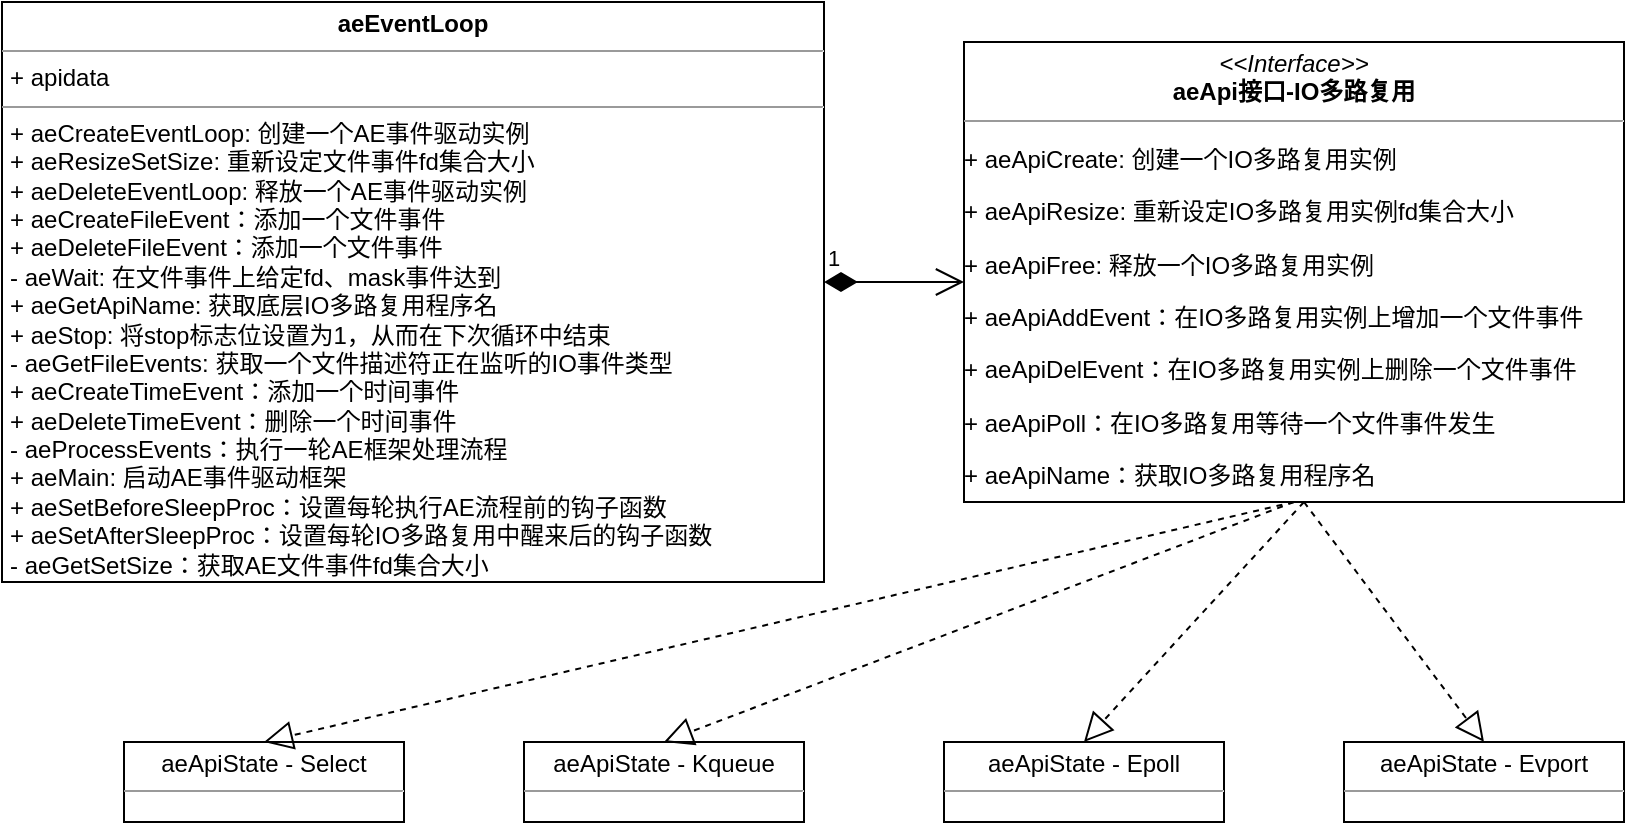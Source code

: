 <mxfile version="10.6.3" type="github"><diagram name="Page-1" id="929967ad-93f9-6ef4-fab6-5d389245f69c"><mxGraphModel dx="727" dy="493" grid="1" gridSize="10" guides="1" tooltips="1" connect="1" arrows="1" fold="1" page="1" pageScale="1.5" pageWidth="1169" pageHeight="826" background="none" math="0" shadow="0"><root><mxCell id="0" style=";html=1;"/><mxCell id="1" style=";html=1;" parent="0"/><mxCell id="t2413LrA0g-H8oNq_Mbm-1" value="&lt;p style=&quot;margin: 0px ; margin-top: 4px ; text-align: center&quot;&gt;&lt;b&gt;aeEventLoop&lt;/b&gt;&lt;/p&gt;&lt;hr size=&quot;1&quot;&gt;&lt;p style=&quot;margin: 0px ; margin-left: 4px&quot;&gt;+ apidata&lt;/p&gt;&lt;hr size=&quot;1&quot;&gt;&lt;p style=&quot;margin: 0px ; margin-left: 4px&quot;&gt;+ aeCreateEventLoop: 创建一个AE事件驱动实例&lt;/p&gt;&lt;p style=&quot;margin: 0px ; margin-left: 4px&quot;&gt;+&amp;nbsp;&lt;span&gt;aeResizeSetSize: 重新设定文件事件fd集合大小&lt;/span&gt;&lt;/p&gt;&lt;p style=&quot;margin: 0px ; margin-left: 4px&quot;&gt;+&amp;nbsp;&lt;span&gt;aeDeleteEventLoop&lt;/span&gt;&lt;span&gt;: 释放一个AE事件驱动实例&lt;/span&gt;&lt;/p&gt;&lt;p style=&quot;margin: 0px ; margin-left: 4px&quot;&gt;&lt;span&gt;+&amp;nbsp;&lt;/span&gt;&lt;span&gt;aeCreateFileEvent：添加一个文件事件&lt;/span&gt;&lt;/p&gt;&lt;p style=&quot;margin: 0px ; margin-left: 4px&quot;&gt;+&amp;nbsp;&lt;span&gt;aeDeleteFileEvent：&lt;/span&gt;&lt;span&gt;添加一个文件事件&lt;/span&gt;&lt;/p&gt;&lt;p style=&quot;margin: 0px ; margin-left: 4px&quot;&gt;&lt;span&gt;-&amp;nbsp;&lt;/span&gt;&lt;span&gt;aeWait: 在文件事件上给定fd、mask事件达到&lt;/span&gt;&lt;/p&gt;&lt;p style=&quot;margin: 0px ; margin-left: 4px&quot;&gt;&lt;span&gt;+&amp;nbsp;&lt;/span&gt;&lt;span&gt;aeGetApiName: 获取底层IO多路复用程序名&lt;/span&gt;&lt;/p&gt;&lt;p style=&quot;margin: 0px ; margin-left: 4px&quot;&gt;&lt;span&gt;+ aeStop: 将stop标志位设置为1，从而在下次循环中结束&lt;/span&gt;&lt;/p&gt;&lt;p style=&quot;margin: 0px ; margin-left: 4px&quot;&gt;&lt;span&gt;-&amp;nbsp;&lt;/span&gt;&lt;span&gt;aeGetFileEvents:&amp;nbsp;&lt;/span&gt;&lt;span&gt;获取一个文件描述符正在监听的&lt;/span&gt;&lt;span&gt;IO&lt;/span&gt;&lt;span&gt;事件类型&lt;/span&gt;&lt;/p&gt;&lt;p style=&quot;margin: 0px ; margin-left: 4px&quot;&gt;&lt;span&gt;+&amp;nbsp;&lt;/span&gt;&lt;span&gt;aeCreateTimeEvent：添加一个时间事件&lt;/span&gt;&lt;/p&gt;&lt;p style=&quot;margin: 0px ; margin-left: 4px&quot;&gt;&lt;span&gt;+&amp;nbsp;&lt;/span&gt;&lt;span&gt;aeDeleteTimeEvent：删除一个时间事件&lt;/span&gt;&lt;/p&gt;&lt;p style=&quot;margin: 0px ; margin-left: 4px&quot;&gt;&lt;span&gt;-&amp;nbsp;&lt;/span&gt;&lt;span&gt;aeProcessEvents：执行一轮AE框架处理流程&lt;/span&gt;&lt;/p&gt;&lt;p style=&quot;margin: 0px ; margin-left: 4px&quot;&gt;&lt;span&gt;+ aeMain: 启动AE事件驱动框架&lt;/span&gt;&lt;/p&gt;&lt;p style=&quot;margin: 0px ; margin-left: 4px&quot;&gt;&lt;span&gt;+&amp;nbsp;&lt;/span&gt;&lt;span&gt;aeSetBeforeSleepProc：设置每轮执行AE流程前的钩子函数&lt;/span&gt;&lt;/p&gt;&lt;p style=&quot;margin: 0px ; margin-left: 4px&quot;&gt;&lt;span&gt;+&amp;nbsp;&lt;/span&gt;&lt;span&gt;aeSetAfterSleepProc：设置每轮IO多路复用中醒来后的钩子函数&lt;/span&gt;&lt;/p&gt;&lt;p style=&quot;margin: 0px ; margin-left: 4px&quot;&gt;&lt;span&gt;-&amp;nbsp;&lt;/span&gt;&lt;span&gt;aeGetSetSize：获取AE文件事件fd集合大小&lt;/span&gt;&lt;/p&gt;" style="verticalAlign=top;align=left;overflow=fill;fontSize=12;fontFamily=Helvetica;html=1;" vertex="1" parent="1"><mxGeometry x="39" y="30" width="411" height="290" as="geometry"/></mxCell><mxCell id="t2413LrA0g-H8oNq_Mbm-2" value="&lt;p style=&quot;margin: 0px ; margin-top: 4px ; text-align: center&quot;&gt;&lt;i&gt;&amp;lt;&amp;lt;Interface&amp;gt;&amp;gt;&lt;/i&gt;&lt;br&gt;&lt;b&gt;aeApi接口-IO多路复用&lt;/b&gt;&lt;/p&gt;&lt;hr size=&quot;1&quot;&gt;&lt;p style=&quot;margin: 0px ; margin-left: 4px&quot;&gt;&lt;/p&gt;&lt;p&gt;+&amp;nbsp;&lt;span&gt;aeApiCreate&lt;/span&gt;&lt;span&gt;: 创建一个IO多路复用实例&lt;/span&gt;&lt;/p&gt;&lt;p&gt;+ aeApiResize: 重新设定IO多路复用实例fd集合大小&lt;/p&gt;&lt;p&gt;+&amp;nbsp;aeApiFree: 释放一个IO多路复用实例&lt;/p&gt;&lt;p&gt;+&amp;nbsp;aeApiAddEvent：在IO多路复用实例上增加一个文件事件&lt;/p&gt;&lt;p&gt;+&amp;nbsp;aeApiDelEvent：在IO多路复用实例上删除一个文件事件&lt;/p&gt;&lt;p&gt;&lt;span&gt;+&amp;nbsp;aeApiPoll：在IO多路复用等待一个文件事件发生&lt;/span&gt;&lt;/p&gt;&lt;p&gt;+ aeApiName：获取IO多路复用程序名&lt;/p&gt;" style="verticalAlign=top;align=left;overflow=fill;fontSize=12;fontFamily=Helvetica;html=1;" vertex="1" parent="1"><mxGeometry x="520" y="50" width="330" height="230" as="geometry"/></mxCell><mxCell id="t2413LrA0g-H8oNq_Mbm-7" value="1" style="endArrow=open;html=1;endSize=12;startArrow=diamondThin;startSize=14;startFill=1;edgeStyle=orthogonalEdgeStyle;align=left;verticalAlign=bottom;" edge="1" parent="1"><mxGeometry x="-1" y="3" relative="1" as="geometry"><mxPoint x="450" y="170" as="sourcePoint"/><mxPoint x="520" y="170" as="targetPoint"/></mxGeometry></mxCell><mxCell id="t2413LrA0g-H8oNq_Mbm-8" value="&lt;p style=&quot;margin: 0px ; margin-top: 4px ; text-align: center&quot;&gt;aeApiState - Select&lt;/p&gt;&lt;hr size=&quot;1&quot;&gt;&lt;div style=&quot;height: 2px&quot;&gt;&lt;/div&gt;" style="verticalAlign=top;align=left;overflow=fill;fontSize=12;fontFamily=Helvetica;html=1;" vertex="1" parent="1"><mxGeometry x="100" y="400" width="140" height="40" as="geometry"/></mxCell><mxCell id="t2413LrA0g-H8oNq_Mbm-9" value="&lt;p style=&quot;margin: 0px ; margin-top: 4px ; text-align: center&quot;&gt;aeApiState - Kqueue&lt;/p&gt;&lt;hr size=&quot;1&quot;&gt;&lt;div style=&quot;height: 2px&quot;&gt;&lt;/div&gt;" style="verticalAlign=top;align=left;overflow=fill;fontSize=12;fontFamily=Helvetica;html=1;" vertex="1" parent="1"><mxGeometry x="300" y="400" width="140" height="40" as="geometry"/></mxCell><mxCell id="t2413LrA0g-H8oNq_Mbm-11" value="&lt;p style=&quot;margin: 0px ; margin-top: 4px ; text-align: center&quot;&gt;aeApiState - Epoll&lt;/p&gt;&lt;hr size=&quot;1&quot;&gt;&lt;div style=&quot;height: 2px&quot;&gt;&lt;/div&gt;" style="verticalAlign=top;align=left;overflow=fill;fontSize=12;fontFamily=Helvetica;html=1;" vertex="1" parent="1"><mxGeometry x="510" y="400" width="140" height="40" as="geometry"/></mxCell><mxCell id="t2413LrA0g-H8oNq_Mbm-13" value="&lt;p style=&quot;margin: 0px ; margin-top: 4px ; text-align: center&quot;&gt;aeApiState - Evport&lt;/p&gt;&lt;hr size=&quot;1&quot;&gt;&lt;div style=&quot;height: 2px&quot;&gt;&lt;/div&gt;" style="verticalAlign=top;align=left;overflow=fill;fontSize=12;fontFamily=Helvetica;html=1;" vertex="1" parent="1"><mxGeometry x="710" y="400" width="140" height="40" as="geometry"/></mxCell><mxCell id="t2413LrA0g-H8oNq_Mbm-15" value="" style="endArrow=block;dashed=1;endFill=0;endSize=12;html=1;entryX=0.5;entryY=0;entryDx=0;entryDy=0;exitX=0.5;exitY=1;exitDx=0;exitDy=0;" edge="1" parent="1" source="t2413LrA0g-H8oNq_Mbm-2" target="t2413LrA0g-H8oNq_Mbm-9"><mxGeometry width="160" relative="1" as="geometry"><mxPoint x="370" y="450" as="sourcePoint"/><mxPoint x="530" y="450" as="targetPoint"/></mxGeometry></mxCell><mxCell id="t2413LrA0g-H8oNq_Mbm-17" value="" style="endArrow=block;dashed=1;endFill=0;endSize=12;html=1;exitX=0.5;exitY=1;exitDx=0;exitDy=0;entryX=0.5;entryY=0;entryDx=0;entryDy=0;" edge="1" parent="1" source="t2413LrA0g-H8oNq_Mbm-2" target="t2413LrA0g-H8oNq_Mbm-8"><mxGeometry width="160" relative="1" as="geometry"><mxPoint x="150" y="500" as="sourcePoint"/><mxPoint x="310" y="500" as="targetPoint"/></mxGeometry></mxCell><mxCell id="t2413LrA0g-H8oNq_Mbm-18" value="" style="endArrow=block;dashed=1;endFill=0;endSize=12;html=1;entryX=0.5;entryY=0;entryDx=0;entryDy=0;" edge="1" parent="1" target="t2413LrA0g-H8oNq_Mbm-11"><mxGeometry width="160" relative="1" as="geometry"><mxPoint x="690" y="280" as="sourcePoint"/><mxPoint x="758" y="397" as="targetPoint"/></mxGeometry></mxCell><mxCell id="t2413LrA0g-H8oNq_Mbm-19" value="" style="endArrow=block;dashed=1;endFill=0;endSize=12;html=1;entryX=0.5;entryY=0;entryDx=0;entryDy=0;" edge="1" parent="1" target="t2413LrA0g-H8oNq_Mbm-13"><mxGeometry width="160" relative="1" as="geometry"><mxPoint x="690" y="280" as="sourcePoint"/><mxPoint x="890" y="380" as="targetPoint"/></mxGeometry></mxCell></root></mxGraphModel></diagram></mxfile>